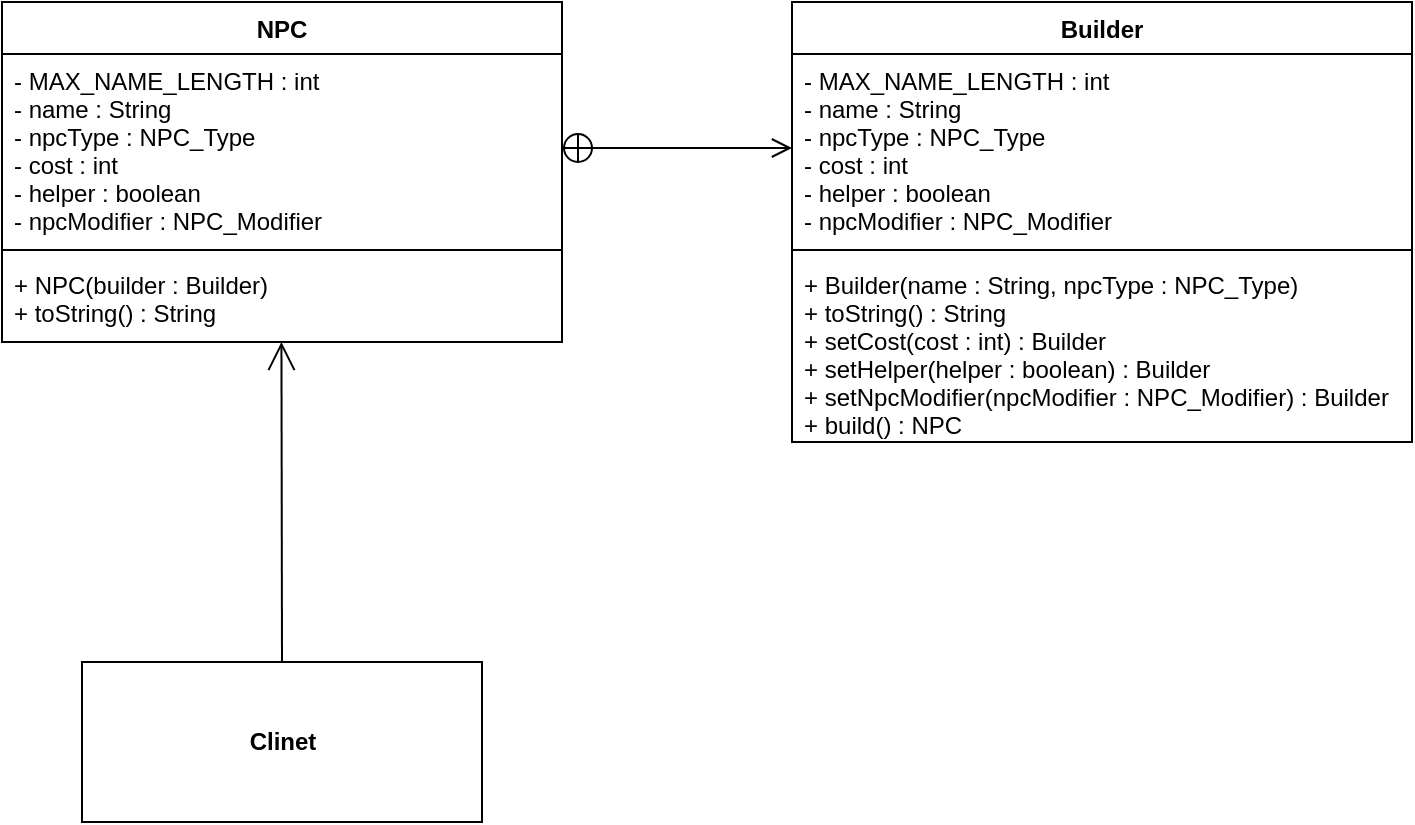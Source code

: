 <mxfile version="20.2.4" type="github">
  <diagram id="C5RBs43oDa-KdzZeNtuy" name="Page-1">
    <mxGraphModel dx="1067" dy="590" grid="1" gridSize="10" guides="1" tooltips="1" connect="1" arrows="1" fold="1" page="1" pageScale="1" pageWidth="1169" pageHeight="1654" math="0" shadow="0">
      <root>
        <mxCell id="WIyWlLk6GJQsqaUBKTNV-0" />
        <mxCell id="WIyWlLk6GJQsqaUBKTNV-1" parent="WIyWlLk6GJQsqaUBKTNV-0" />
        <mxCell id="djrvqwV3GkMXhkwhTUTi-0" value="NPC" style="swimlane;fontStyle=1;align=center;verticalAlign=top;childLayout=stackLayout;horizontal=1;startSize=26;horizontalStack=0;resizeParent=1;resizeParentMax=0;resizeLast=0;collapsible=1;marginBottom=0;" vertex="1" parent="WIyWlLk6GJQsqaUBKTNV-1">
          <mxGeometry x="335" y="70" width="280" height="170" as="geometry" />
        </mxCell>
        <mxCell id="djrvqwV3GkMXhkwhTUTi-1" value="- MAX_NAME_LENGTH : int&#xa;- name : String&#xa;- npcType : NPC_Type&#xa;- cost : int&#xa;- helper : boolean&#xa;- npcModifier : NPC_Modifier " style="text;strokeColor=none;fillColor=none;align=left;verticalAlign=top;spacingLeft=4;spacingRight=4;overflow=hidden;rotatable=0;points=[[0,0.5],[1,0.5]];portConstraint=eastwest;" vertex="1" parent="djrvqwV3GkMXhkwhTUTi-0">
          <mxGeometry y="26" width="280" height="94" as="geometry" />
        </mxCell>
        <mxCell id="djrvqwV3GkMXhkwhTUTi-2" value="" style="line;strokeWidth=1;fillColor=none;align=left;verticalAlign=middle;spacingTop=-1;spacingLeft=3;spacingRight=3;rotatable=0;labelPosition=right;points=[];portConstraint=eastwest;" vertex="1" parent="djrvqwV3GkMXhkwhTUTi-0">
          <mxGeometry y="120" width="280" height="8" as="geometry" />
        </mxCell>
        <mxCell id="djrvqwV3GkMXhkwhTUTi-3" value="+ NPC(builder : Builder)&#xa;+ toString() : String" style="text;strokeColor=none;fillColor=none;align=left;verticalAlign=top;spacingLeft=4;spacingRight=4;overflow=hidden;rotatable=0;points=[[0,0.5],[1,0.5]];portConstraint=eastwest;" vertex="1" parent="djrvqwV3GkMXhkwhTUTi-0">
          <mxGeometry y="128" width="280" height="42" as="geometry" />
        </mxCell>
        <mxCell id="djrvqwV3GkMXhkwhTUTi-4" value="Builder" style="swimlane;fontStyle=1;align=center;verticalAlign=top;childLayout=stackLayout;horizontal=1;startSize=26;horizontalStack=0;resizeParent=1;resizeParentMax=0;resizeLast=0;collapsible=1;marginBottom=0;" vertex="1" parent="WIyWlLk6GJQsqaUBKTNV-1">
          <mxGeometry x="730" y="70" width="310" height="220" as="geometry" />
        </mxCell>
        <mxCell id="djrvqwV3GkMXhkwhTUTi-5" value="- MAX_NAME_LENGTH : int&#xa;- name : String&#xa;- npcType : NPC_Type&#xa;- cost : int&#xa;- helper : boolean&#xa;- npcModifier : NPC_Modifier " style="text;strokeColor=none;fillColor=none;align=left;verticalAlign=top;spacingLeft=4;spacingRight=4;overflow=hidden;rotatable=0;points=[[0,0.5],[1,0.5]];portConstraint=eastwest;" vertex="1" parent="djrvqwV3GkMXhkwhTUTi-4">
          <mxGeometry y="26" width="310" height="94" as="geometry" />
        </mxCell>
        <mxCell id="djrvqwV3GkMXhkwhTUTi-6" value="" style="line;strokeWidth=1;fillColor=none;align=left;verticalAlign=middle;spacingTop=-1;spacingLeft=3;spacingRight=3;rotatable=0;labelPosition=right;points=[];portConstraint=eastwest;" vertex="1" parent="djrvqwV3GkMXhkwhTUTi-4">
          <mxGeometry y="120" width="310" height="8" as="geometry" />
        </mxCell>
        <mxCell id="djrvqwV3GkMXhkwhTUTi-7" value="+ Builder(name : String, npcType : NPC_Type)&#xa;+ toString() : String&#xa;+ setCost(cost : int) : Builder&#xa;+ setHelper(helper : boolean) : Builder&#xa;+ setNpcModifier(npcModifier : NPC_Modifier) : Builder&#xa;+ build() : NPC" style="text;strokeColor=none;fillColor=none;align=left;verticalAlign=top;spacingLeft=4;spacingRight=4;overflow=hidden;rotatable=0;points=[[0,0.5],[1,0.5]];portConstraint=eastwest;" vertex="1" parent="djrvqwV3GkMXhkwhTUTi-4">
          <mxGeometry y="128" width="310" height="92" as="geometry" />
        </mxCell>
        <mxCell id="djrvqwV3GkMXhkwhTUTi-8" value="" style="endArrow=open;startArrow=circlePlus;endFill=0;startFill=0;endSize=8;html=1;rounded=0;exitX=1;exitY=0.5;exitDx=0;exitDy=0;entryX=0;entryY=0.5;entryDx=0;entryDy=0;" edge="1" parent="WIyWlLk6GJQsqaUBKTNV-1" source="djrvqwV3GkMXhkwhTUTi-1" target="djrvqwV3GkMXhkwhTUTi-5">
          <mxGeometry width="160" relative="1" as="geometry">
            <mxPoint x="480" y="430" as="sourcePoint" />
            <mxPoint x="640" y="430" as="targetPoint" />
          </mxGeometry>
        </mxCell>
        <mxCell id="djrvqwV3GkMXhkwhTUTi-9" value="&lt;b&gt;Clinet&lt;/b&gt;" style="html=1;" vertex="1" parent="WIyWlLk6GJQsqaUBKTNV-1">
          <mxGeometry x="375" y="400" width="200" height="80" as="geometry" />
        </mxCell>
        <mxCell id="djrvqwV3GkMXhkwhTUTi-10" value="" style="endArrow=open;endFill=1;endSize=12;html=1;rounded=0;exitX=0.5;exitY=0;exitDx=0;exitDy=0;entryX=0.499;entryY=0.999;entryDx=0;entryDy=0;entryPerimeter=0;" edge="1" parent="WIyWlLk6GJQsqaUBKTNV-1" source="djrvqwV3GkMXhkwhTUTi-9" target="djrvqwV3GkMXhkwhTUTi-3">
          <mxGeometry width="160" relative="1" as="geometry">
            <mxPoint x="280" y="330" as="sourcePoint" />
            <mxPoint x="480" y="250" as="targetPoint" />
          </mxGeometry>
        </mxCell>
      </root>
    </mxGraphModel>
  </diagram>
</mxfile>
